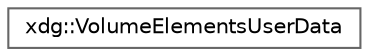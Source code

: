 digraph "Graphical Class Hierarchy"
{
 // LATEX_PDF_SIZE
  bgcolor="transparent";
  edge [fontname=Helvetica,fontsize=10,labelfontname=Helvetica,labelfontsize=10];
  node [fontname=Helvetica,fontsize=10,shape=box,height=0.2,width=0.4];
  rankdir="LR";
  Node0 [id="Node000000",label="xdg::VolumeElementsUserData",height=0.2,width=0.4,color="grey40", fillcolor="white", style="filled",URL="$structxdg_1_1VolumeElementsUserData.html",tooltip=" "];
}
